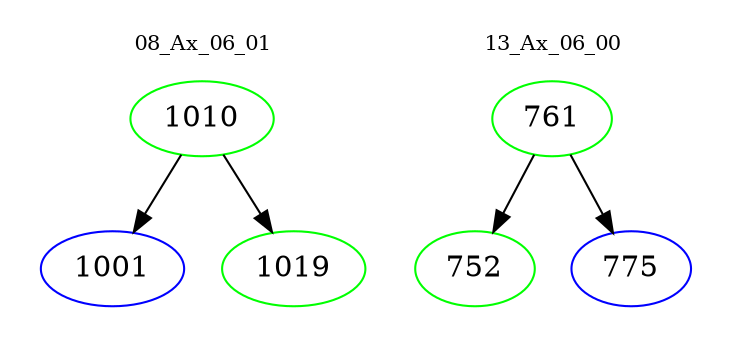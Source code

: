 digraph{
subgraph cluster_0 {
color = white
label = "08_Ax_06_01";
fontsize=10;
T0_1010 [label="1010", color="green"]
T0_1010 -> T0_1001 [color="black"]
T0_1001 [label="1001", color="blue"]
T0_1010 -> T0_1019 [color="black"]
T0_1019 [label="1019", color="green"]
}
subgraph cluster_1 {
color = white
label = "13_Ax_06_00";
fontsize=10;
T1_761 [label="761", color="green"]
T1_761 -> T1_752 [color="black"]
T1_752 [label="752", color="green"]
T1_761 -> T1_775 [color="black"]
T1_775 [label="775", color="blue"]
}
}
